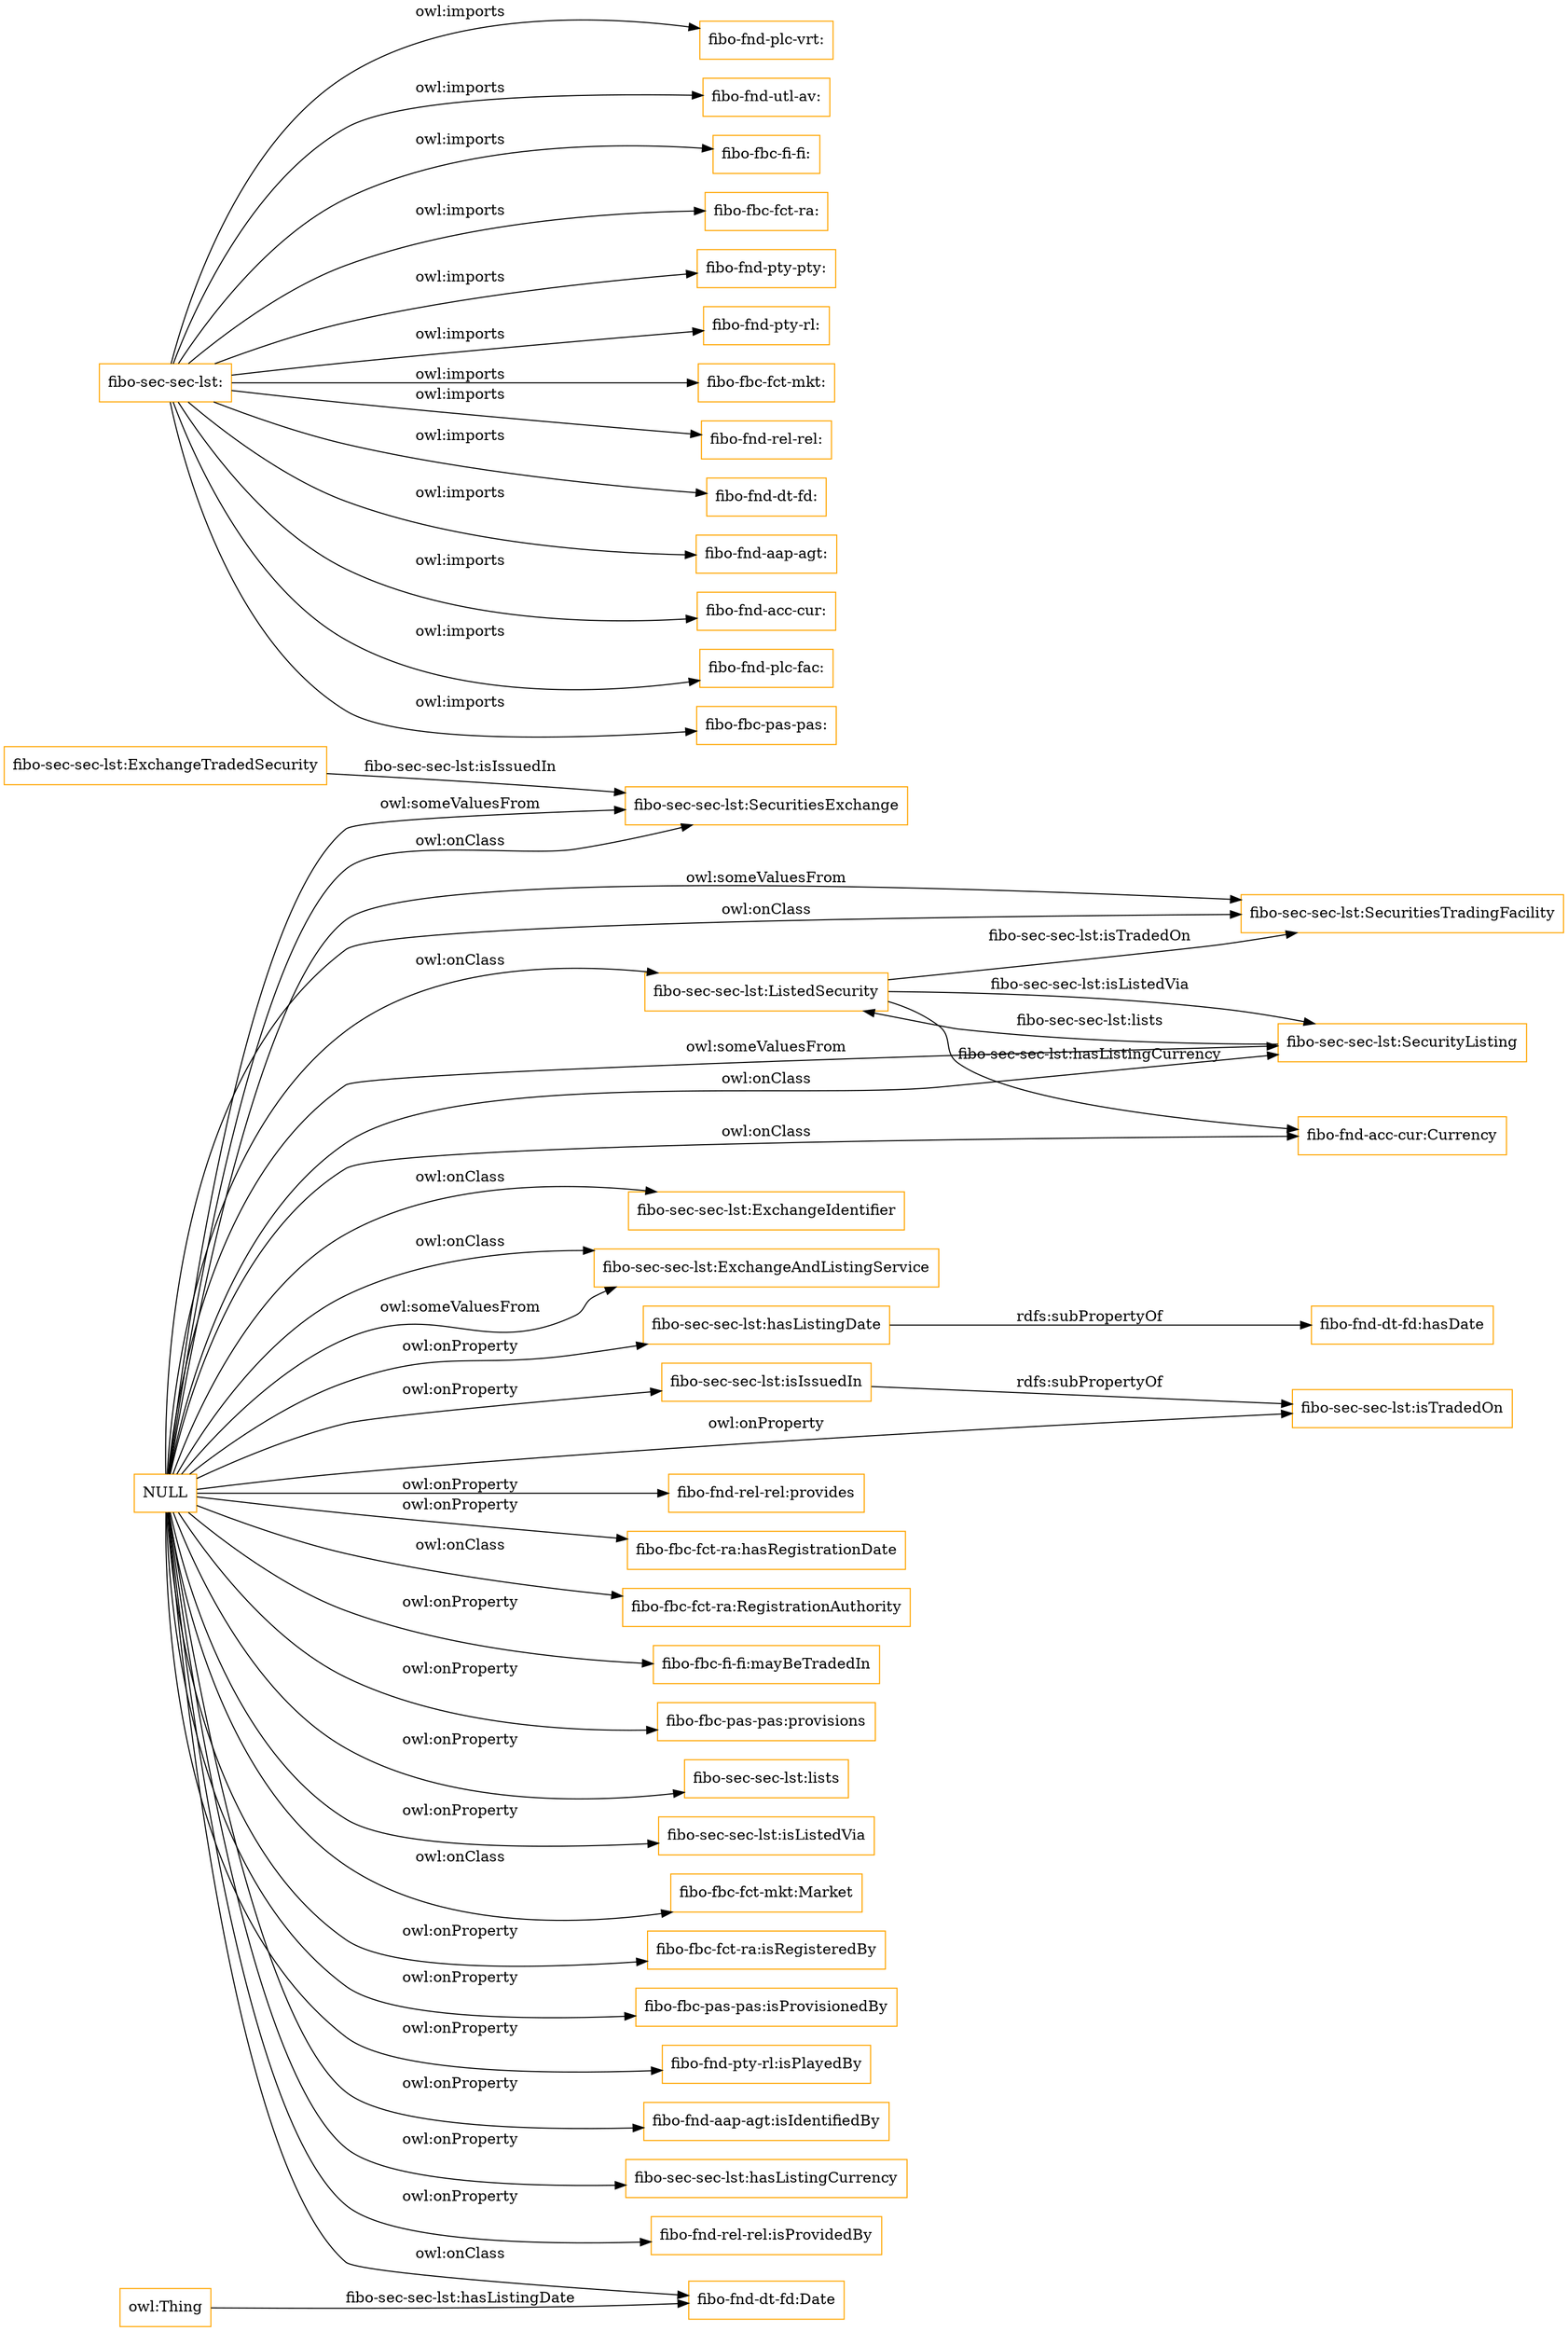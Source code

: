 digraph ar2dtool_diagram { 
rankdir=LR;
size="1501"
node [shape = rectangle, color="orange"]; "fibo-sec-sec-lst:SecuritiesExchange" "fibo-sec-sec-lst:ListedSecurity" "fibo-sec-sec-lst:ExchangeIdentifier" "fibo-sec-sec-lst:ExchangeTradedSecurity" "fibo-sec-sec-lst:SecuritiesTradingFacility" "fibo-sec-sec-lst:ExchangeAndListingService" "fibo-sec-sec-lst:SecurityListing" ; /*classes style*/
	"fibo-sec-sec-lst:hasListingDate" -> "fibo-fnd-dt-fd:hasDate" [ label = "rdfs:subPropertyOf" ];
	"fibo-sec-sec-lst:isIssuedIn" -> "fibo-sec-sec-lst:isTradedOn" [ label = "rdfs:subPropertyOf" ];
	"fibo-sec-sec-lst:" -> "fibo-fnd-plc-vrt:" [ label = "owl:imports" ];
	"fibo-sec-sec-lst:" -> "fibo-fnd-utl-av:" [ label = "owl:imports" ];
	"fibo-sec-sec-lst:" -> "fibo-fbc-fi-fi:" [ label = "owl:imports" ];
	"fibo-sec-sec-lst:" -> "fibo-fbc-fct-ra:" [ label = "owl:imports" ];
	"fibo-sec-sec-lst:" -> "fibo-fnd-pty-pty:" [ label = "owl:imports" ];
	"fibo-sec-sec-lst:" -> "fibo-fnd-pty-rl:" [ label = "owl:imports" ];
	"fibo-sec-sec-lst:" -> "fibo-fbc-fct-mkt:" [ label = "owl:imports" ];
	"fibo-sec-sec-lst:" -> "fibo-fnd-rel-rel:" [ label = "owl:imports" ];
	"fibo-sec-sec-lst:" -> "fibo-fnd-dt-fd:" [ label = "owl:imports" ];
	"fibo-sec-sec-lst:" -> "fibo-fnd-aap-agt:" [ label = "owl:imports" ];
	"fibo-sec-sec-lst:" -> "fibo-fnd-acc-cur:" [ label = "owl:imports" ];
	"fibo-sec-sec-lst:" -> "fibo-fnd-plc-fac:" [ label = "owl:imports" ];
	"fibo-sec-sec-lst:" -> "fibo-fbc-pas-pas:" [ label = "owl:imports" ];
	"NULL" -> "fibo-fnd-rel-rel:provides" [ label = "owl:onProperty" ];
	"NULL" -> "fibo-sec-sec-lst:ExchangeIdentifier" [ label = "owl:onClass" ];
	"NULL" -> "fibo-sec-sec-lst:SecuritiesTradingFacility" [ label = "owl:someValuesFrom" ];
	"NULL" -> "fibo-sec-sec-lst:SecuritiesExchange" [ label = "owl:someValuesFrom" ];
	"NULL" -> "fibo-sec-sec-lst:hasListingDate" [ label = "owl:onProperty" ];
	"NULL" -> "fibo-fbc-fct-ra:hasRegistrationDate" [ label = "owl:onProperty" ];
	"NULL" -> "fibo-fbc-fct-ra:RegistrationAuthority" [ label = "owl:onClass" ];
	"NULL" -> "fibo-fbc-fi-fi:mayBeTradedIn" [ label = "owl:onProperty" ];
	"NULL" -> "fibo-sec-sec-lst:SecurityListing" [ label = "owl:someValuesFrom" ];
	"NULL" -> "fibo-fbc-pas-pas:provisions" [ label = "owl:onProperty" ];
	"NULL" -> "fibo-sec-sec-lst:lists" [ label = "owl:onProperty" ];
	"NULL" -> "fibo-sec-sec-lst:SecurityListing" [ label = "owl:onClass" ];
	"NULL" -> "fibo-sec-sec-lst:ExchangeAndListingService" [ label = "owl:onClass" ];
	"NULL" -> "fibo-sec-sec-lst:ListedSecurity" [ label = "owl:onClass" ];
	"NULL" -> "fibo-fnd-acc-cur:Currency" [ label = "owl:onClass" ];
	"NULL" -> "fibo-sec-sec-lst:isListedVia" [ label = "owl:onProperty" ];
	"NULL" -> "fibo-sec-sec-lst:SecuritiesExchange" [ label = "owl:onClass" ];
	"NULL" -> "fibo-fbc-fct-mkt:Market" [ label = "owl:onClass" ];
	"NULL" -> "fibo-sec-sec-lst:SecuritiesTradingFacility" [ label = "owl:onClass" ];
	"NULL" -> "fibo-fbc-fct-ra:isRegisteredBy" [ label = "owl:onProperty" ];
	"NULL" -> "fibo-fbc-pas-pas:isProvisionedBy" [ label = "owl:onProperty" ];
	"NULL" -> "fibo-fnd-pty-rl:isPlayedBy" [ label = "owl:onProperty" ];
	"NULL" -> "fibo-sec-sec-lst:isTradedOn" [ label = "owl:onProperty" ];
	"NULL" -> "fibo-sec-sec-lst:isIssuedIn" [ label = "owl:onProperty" ];
	"NULL" -> "fibo-fnd-aap-agt:isIdentifiedBy" [ label = "owl:onProperty" ];
	"NULL" -> "fibo-sec-sec-lst:hasListingCurrency" [ label = "owl:onProperty" ];
	"NULL" -> "fibo-fnd-rel-rel:isProvidedBy" [ label = "owl:onProperty" ];
	"NULL" -> "fibo-sec-sec-lst:ExchangeAndListingService" [ label = "owl:someValuesFrom" ];
	"NULL" -> "fibo-fnd-dt-fd:Date" [ label = "owl:onClass" ];
	"fibo-sec-sec-lst:ListedSecurity" -> "fibo-fnd-acc-cur:Currency" [ label = "fibo-sec-sec-lst:hasListingCurrency" ];
	"owl:Thing" -> "fibo-fnd-dt-fd:Date" [ label = "fibo-sec-sec-lst:hasListingDate" ];
	"fibo-sec-sec-lst:ListedSecurity" -> "fibo-sec-sec-lst:SecurityListing" [ label = "fibo-sec-sec-lst:isListedVia" ];
	"fibo-sec-sec-lst:ExchangeTradedSecurity" -> "fibo-sec-sec-lst:SecuritiesExchange" [ label = "fibo-sec-sec-lst:isIssuedIn" ];
	"fibo-sec-sec-lst:ListedSecurity" -> "fibo-sec-sec-lst:SecuritiesTradingFacility" [ label = "fibo-sec-sec-lst:isTradedOn" ];
	"fibo-sec-sec-lst:SecurityListing" -> "fibo-sec-sec-lst:ListedSecurity" [ label = "fibo-sec-sec-lst:lists" ];

}
